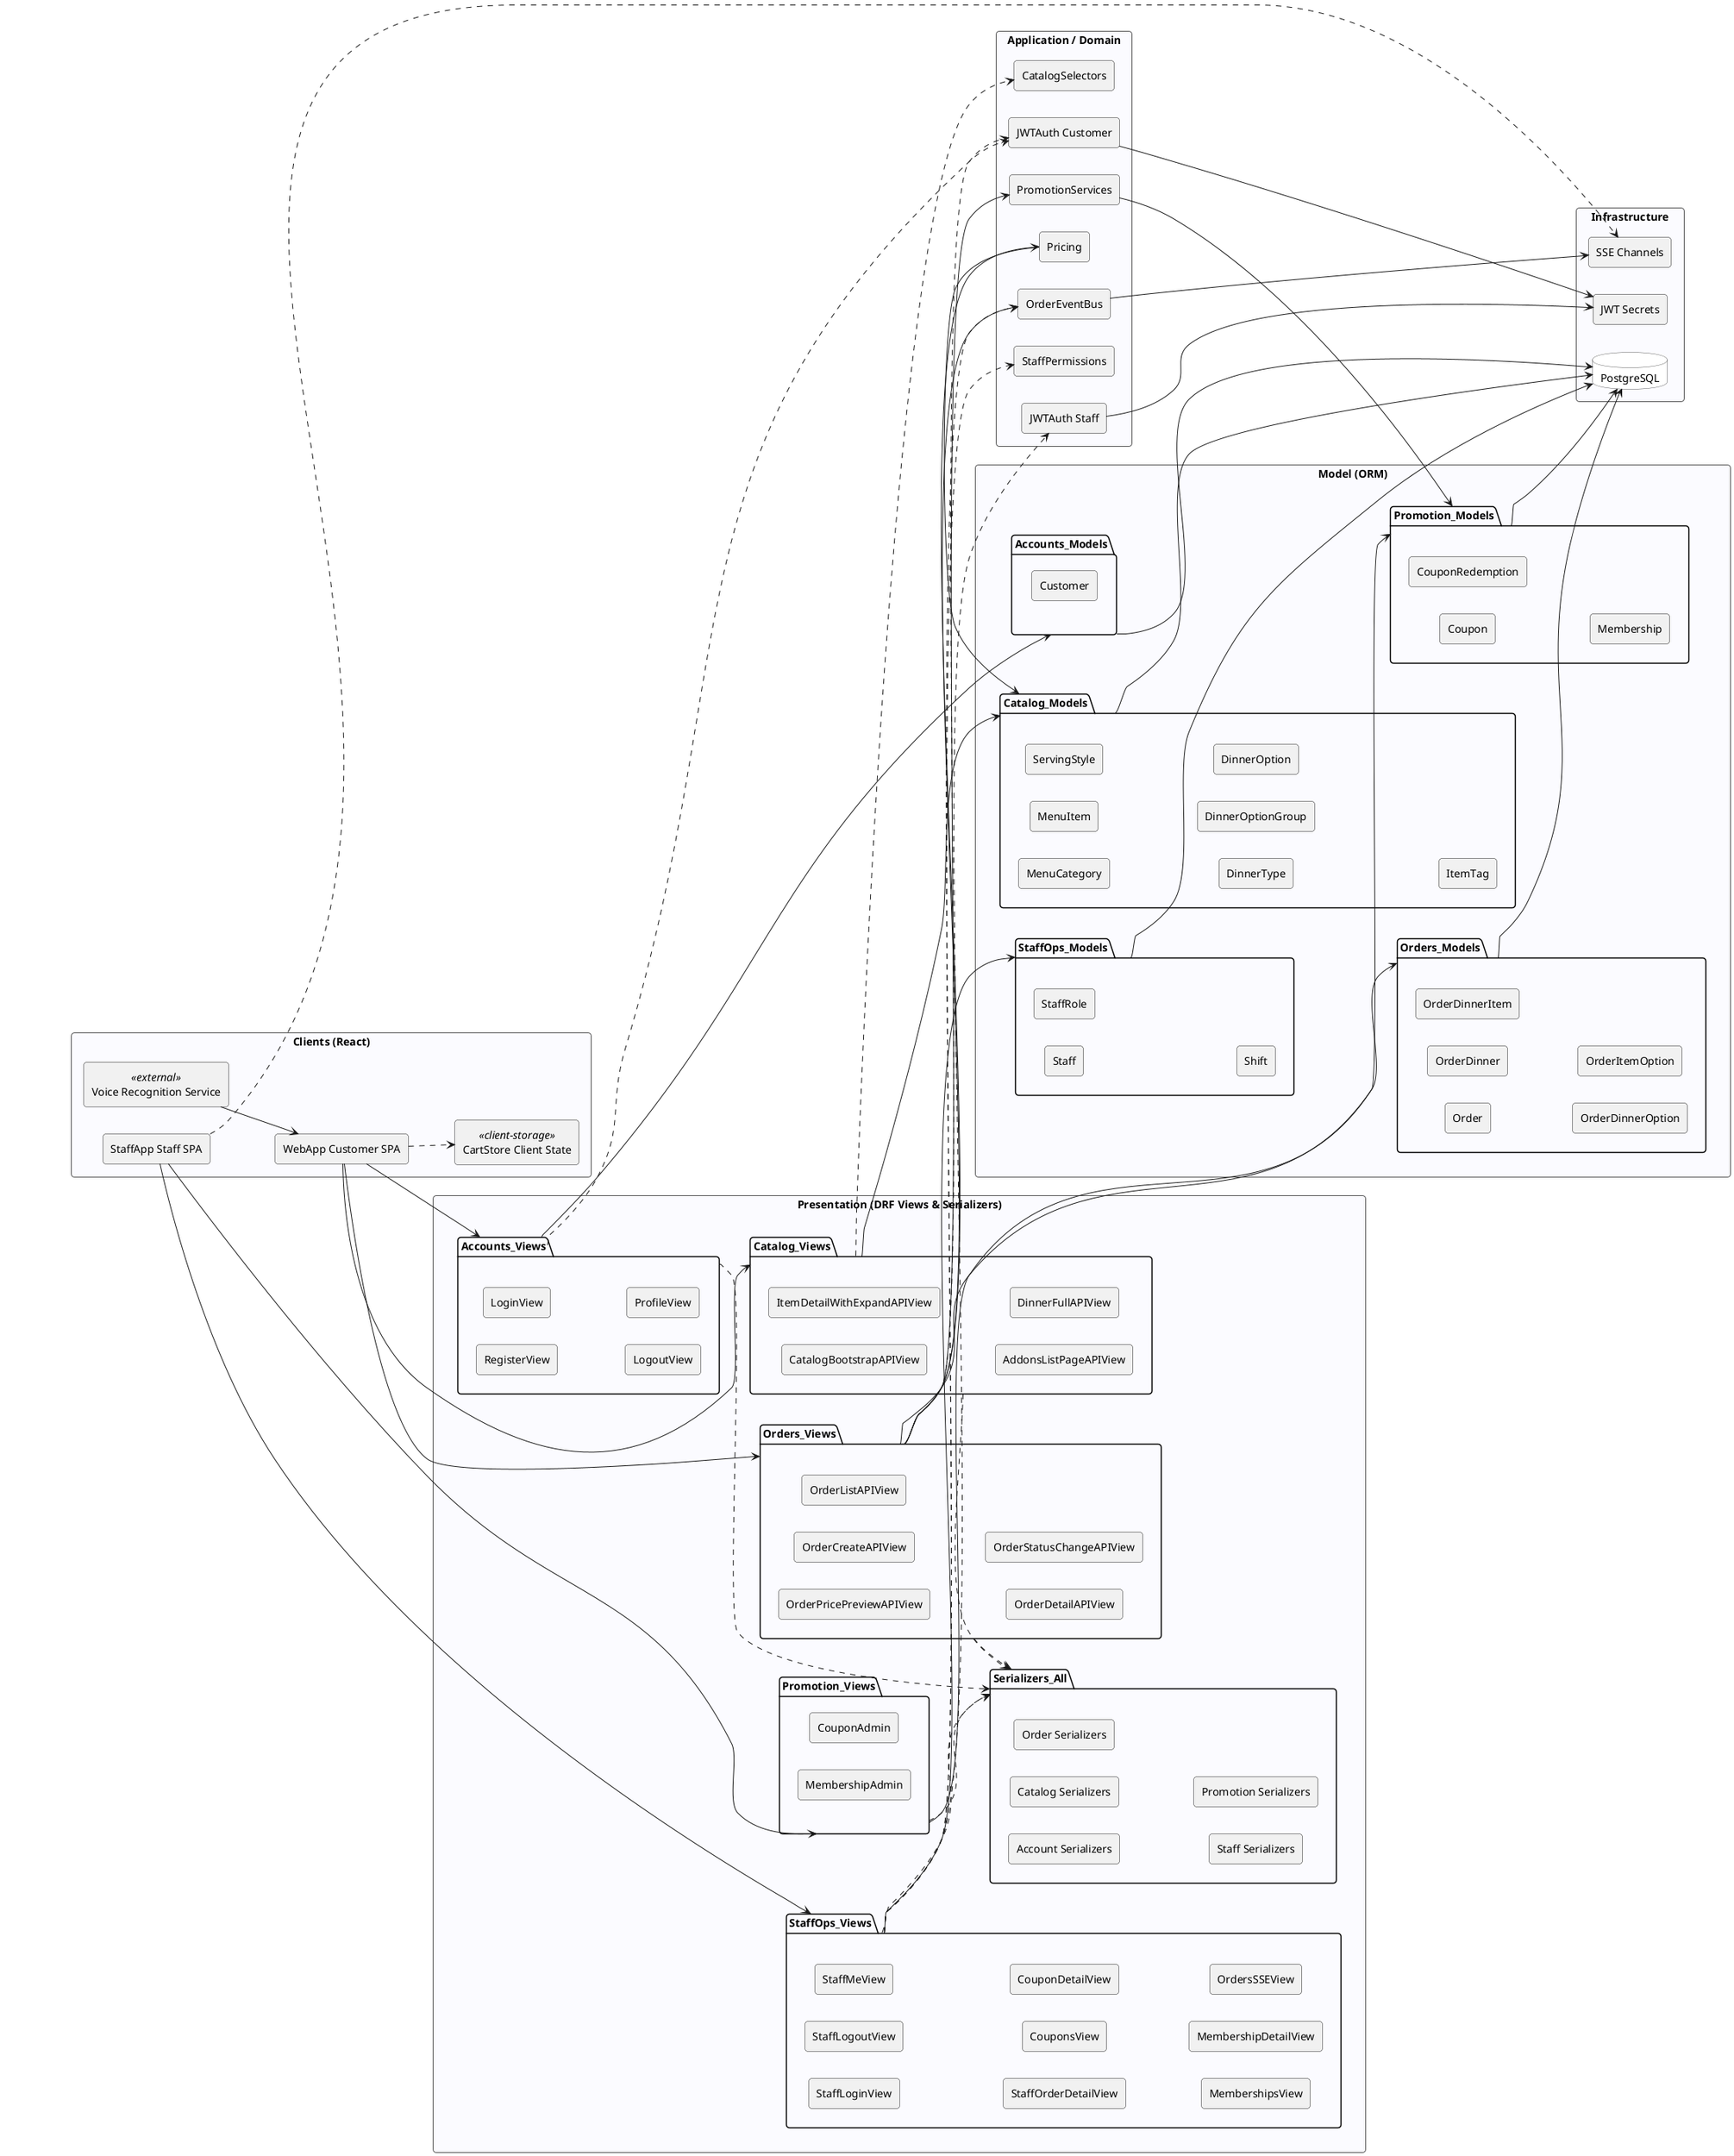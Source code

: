 @startuml MrDinner_Architecture_Layered_v3
skinparam shadowing false
skinparam roundcorner 8
skinparam componentStyle rectangle
skinparam rectangleBorderColor #555
skinparam rectangleBackgroundColor #FBFBFF
skinparam databaseBackgroundColor #FFFFFF
skinparam databaseBorderColor #555
' top to bottom direction
left to right direction

rectangle "Clients (React)" as L1 {
  [WebApp Customer SPA] as web
  [StaffApp Staff SPA] as staffui
  [CartStore Client State] as cart <<client-storage>>
  [Voice Recognition Service] as voice <<external>>
}

rectangle "Presentation (DRF Views & Serializers)" as L2 {
  package Accounts_Views {
    [RegisterView]
    [LoginView]
    [LogoutView]
    [ProfileView]
  }
  package Catalog_Views {
    [CatalogBootstrapAPIView]
    [ItemDetailWithExpandAPIView]
    [AddonsListPageAPIView]
    [DinnerFullAPIView]
  }
  package Orders_Views {
    [OrderPricePreviewAPIView]
    [OrderCreateAPIView]
    [OrderListAPIView]
    [OrderDetailAPIView]
    [OrderStatusChangeAPIView]
  }
  package StaffOps_Views {
    [StaffLoginView]
    [StaffLogoutView]
    [StaffMeView]
    [StaffOrderDetailView]
    [CouponsView]
    [CouponDetailView]
    [MembershipsView]
    [MembershipDetailView]
    [OrdersSSEView]
  }
  package Promotion_Views {
    [CouponAdmin]
    [MembershipAdmin]
  }
  package Serializers_All {
    [Account Serializers]
    [Catalog Serializers]
    [Order Serializers]
    [Staff Serializers]
    [Promotion Serializers]
  }
}

rectangle "Application / Domain" as L3 {
  [Pricing] as pricing
  [PromotionServices] as promosvc
  [CatalogSelectors] as selectors
  [StaffPermissions] as staffperm
  [JWTAuth Customer] as custjwt
  [JWTAuth Staff] as staffjwt
  [OrderEventBus] as eventbus
}

rectangle "Model (ORM)" as L4 {
  package Accounts_Models as accModels { 
    [Customer] 
  }
  package StaffOps_Models as staffModels { 
    [Staff] 
    [StaffRole] 
    [Shift] 
  }
  package Catalog_Models as catModels {
    [MenuCategory]
    [MenuItem]
    [ServingStyle]
    [DinnerType]
    [DinnerOptionGroup]
    [DinnerOption]
    [ItemTag]
  }
  package Orders_Models as ordModels {
    [Order]
    [OrderDinner]
    [OrderDinnerItem]
    [OrderDinnerOption]
    [OrderItemOption]
  }
  package Promotion_Models as promoModels { 
    [Coupon]
    [CouponRedemption] 
    [Membership] 
  }
}

rectangle "Infrastructure" as L5 {
  database "PostgreSQL" as db
  [SSE Channels] as sse
  [JWT Secrets] as jwtsec
}

' ==== Flows (expanded) ====

' Clients -> Presentation
web --> Accounts_Views
web --> Catalog_Views
web --> Orders_Views
staffui --> StaffOps_Views
staffui --> Promotion_Views
voice --> web
web ..> cart

' Views -> Serializers (payload parse/format)
Accounts_Views ..> Serializers_All
Catalog_Views ..> Serializers_All
Orders_Views ..> Serializers_All
StaffOps_Views ..> Serializers_All
Promotion_Views ..> Serializers_All

' Views -> Auth/Permissions
Accounts_Views ..> custjwt
Orders_Views ..> custjwt
StaffOps_Views ..> staffjwt
StaffOps_Views ..> staffperm

' Views -> Application services
Orders_Views --> pricing
Orders_Views --> promosvc
Catalog_Views ..> selectors
StaffOps_Views ..> eventbus

' Services -> Models
pricing --> catModels
promosvc --> promoModels

' Views -> Models
Accounts_Views --> accModels
Catalog_Views --> catModels
Orders_Views --> ordModels
StaffOps_Views --> staffModels
Promotion_Views --> promoModels

' Persistence
accModels --> db
catModels --> db
ordModels --> db
staffModels --> db
promoModels --> db

' SSE path
Orders_Views --> eventbus
eventbus --> sse
staffui ..> sse

' JWT secret store
custjwt --> jwtsec
staffjwt --> jwtsec


@enduml
